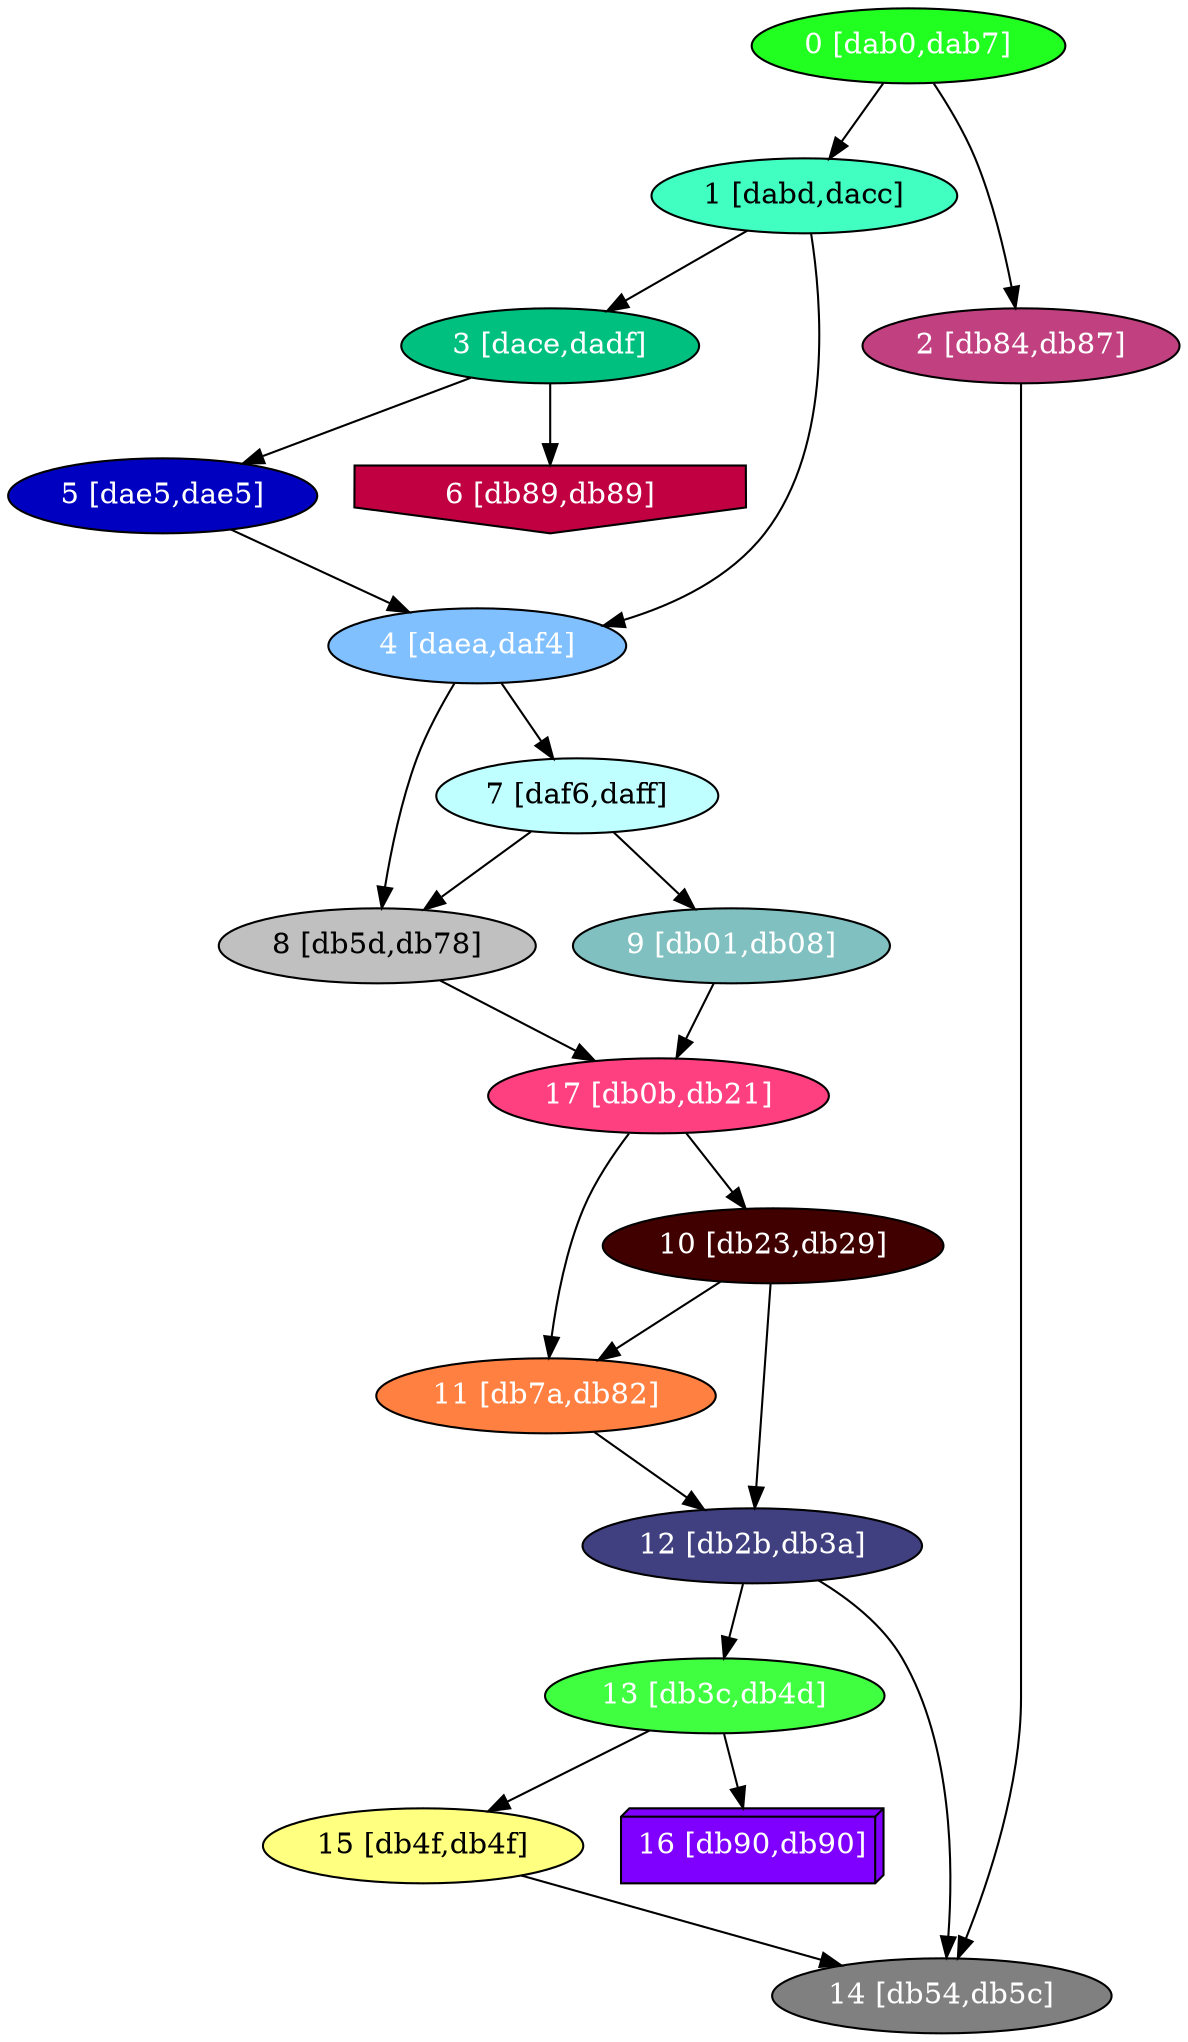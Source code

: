 diGraph libnss3{
	libnss3_0  [style=filled fillcolor="#20FF20" fontcolor="#ffffff" shape=oval label="0 [dab0,dab7]"]
	libnss3_1  [style=filled fillcolor="#40FFC0" fontcolor="#000000" shape=oval label="1 [dabd,dacc]"]
	libnss3_2  [style=filled fillcolor="#C04080" fontcolor="#ffffff" shape=oval label="2 [db84,db87]"]
	libnss3_3  [style=filled fillcolor="#00C080" fontcolor="#ffffff" shape=oval label="3 [dace,dadf]"]
	libnss3_4  [style=filled fillcolor="#80C0FF" fontcolor="#ffffff" shape=oval label="4 [daea,daf4]"]
	libnss3_5  [style=filled fillcolor="#0000C0" fontcolor="#ffffff" shape=oval label="5 [dae5,dae5]"]
	libnss3_6  [style=filled fillcolor="#C00040" fontcolor="#ffffff" shape=invhouse label="6 [db89,db89]"]
	libnss3_7  [style=filled fillcolor="#C0FFFF" fontcolor="#000000" shape=oval label="7 [daf6,daff]"]
	libnss3_8  [style=filled fillcolor="#C0C0C0" fontcolor="#000000" shape=oval label="8 [db5d,db78]"]
	libnss3_9  [style=filled fillcolor="#80C0C0" fontcolor="#ffffff" shape=oval label="9 [db01,db08]"]
	libnss3_a  [style=filled fillcolor="#400000" fontcolor="#ffffff" shape=oval label="10 [db23,db29]"]
	libnss3_b  [style=filled fillcolor="#FF8040" fontcolor="#ffffff" shape=oval label="11 [db7a,db82]"]
	libnss3_c  [style=filled fillcolor="#404080" fontcolor="#ffffff" shape=oval label="12 [db2b,db3a]"]
	libnss3_d  [style=filled fillcolor="#40FF40" fontcolor="#ffffff" shape=oval label="13 [db3c,db4d]"]
	libnss3_e  [style=filled fillcolor="#808080" fontcolor="#ffffff" shape=oval label="14 [db54,db5c]"]
	libnss3_f  [style=filled fillcolor="#FFFF80" fontcolor="#000000" shape=oval label="15 [db4f,db4f]"]
	libnss3_10  [style=filled fillcolor="#8000FF" fontcolor="#ffffff" shape=box3d label="16 [db90,db90]"]
	libnss3_11  [style=filled fillcolor="#FF4080" fontcolor="#ffffff" shape=oval label="17 [db0b,db21]"]

	libnss3_0 -> libnss3_1
	libnss3_0 -> libnss3_2
	libnss3_1 -> libnss3_3
	libnss3_1 -> libnss3_4
	libnss3_2 -> libnss3_e
	libnss3_3 -> libnss3_5
	libnss3_3 -> libnss3_6
	libnss3_4 -> libnss3_7
	libnss3_4 -> libnss3_8
	libnss3_5 -> libnss3_4
	libnss3_7 -> libnss3_8
	libnss3_7 -> libnss3_9
	libnss3_8 -> libnss3_11
	libnss3_9 -> libnss3_11
	libnss3_a -> libnss3_b
	libnss3_a -> libnss3_c
	libnss3_b -> libnss3_c
	libnss3_c -> libnss3_d
	libnss3_c -> libnss3_e
	libnss3_d -> libnss3_f
	libnss3_d -> libnss3_10
	libnss3_f -> libnss3_e
	libnss3_11 -> libnss3_a
	libnss3_11 -> libnss3_b
}
